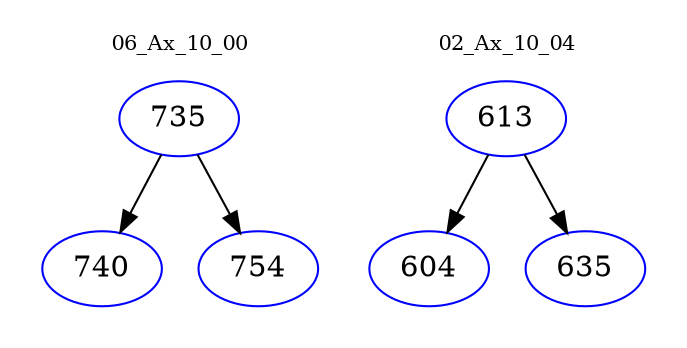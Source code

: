 digraph{
subgraph cluster_0 {
color = white
label = "06_Ax_10_00";
fontsize=10;
T0_735 [label="735", color="blue"]
T0_735 -> T0_740 [color="black"]
T0_740 [label="740", color="blue"]
T0_735 -> T0_754 [color="black"]
T0_754 [label="754", color="blue"]
}
subgraph cluster_1 {
color = white
label = "02_Ax_10_04";
fontsize=10;
T1_613 [label="613", color="blue"]
T1_613 -> T1_604 [color="black"]
T1_604 [label="604", color="blue"]
T1_613 -> T1_635 [color="black"]
T1_635 [label="635", color="blue"]
}
}
